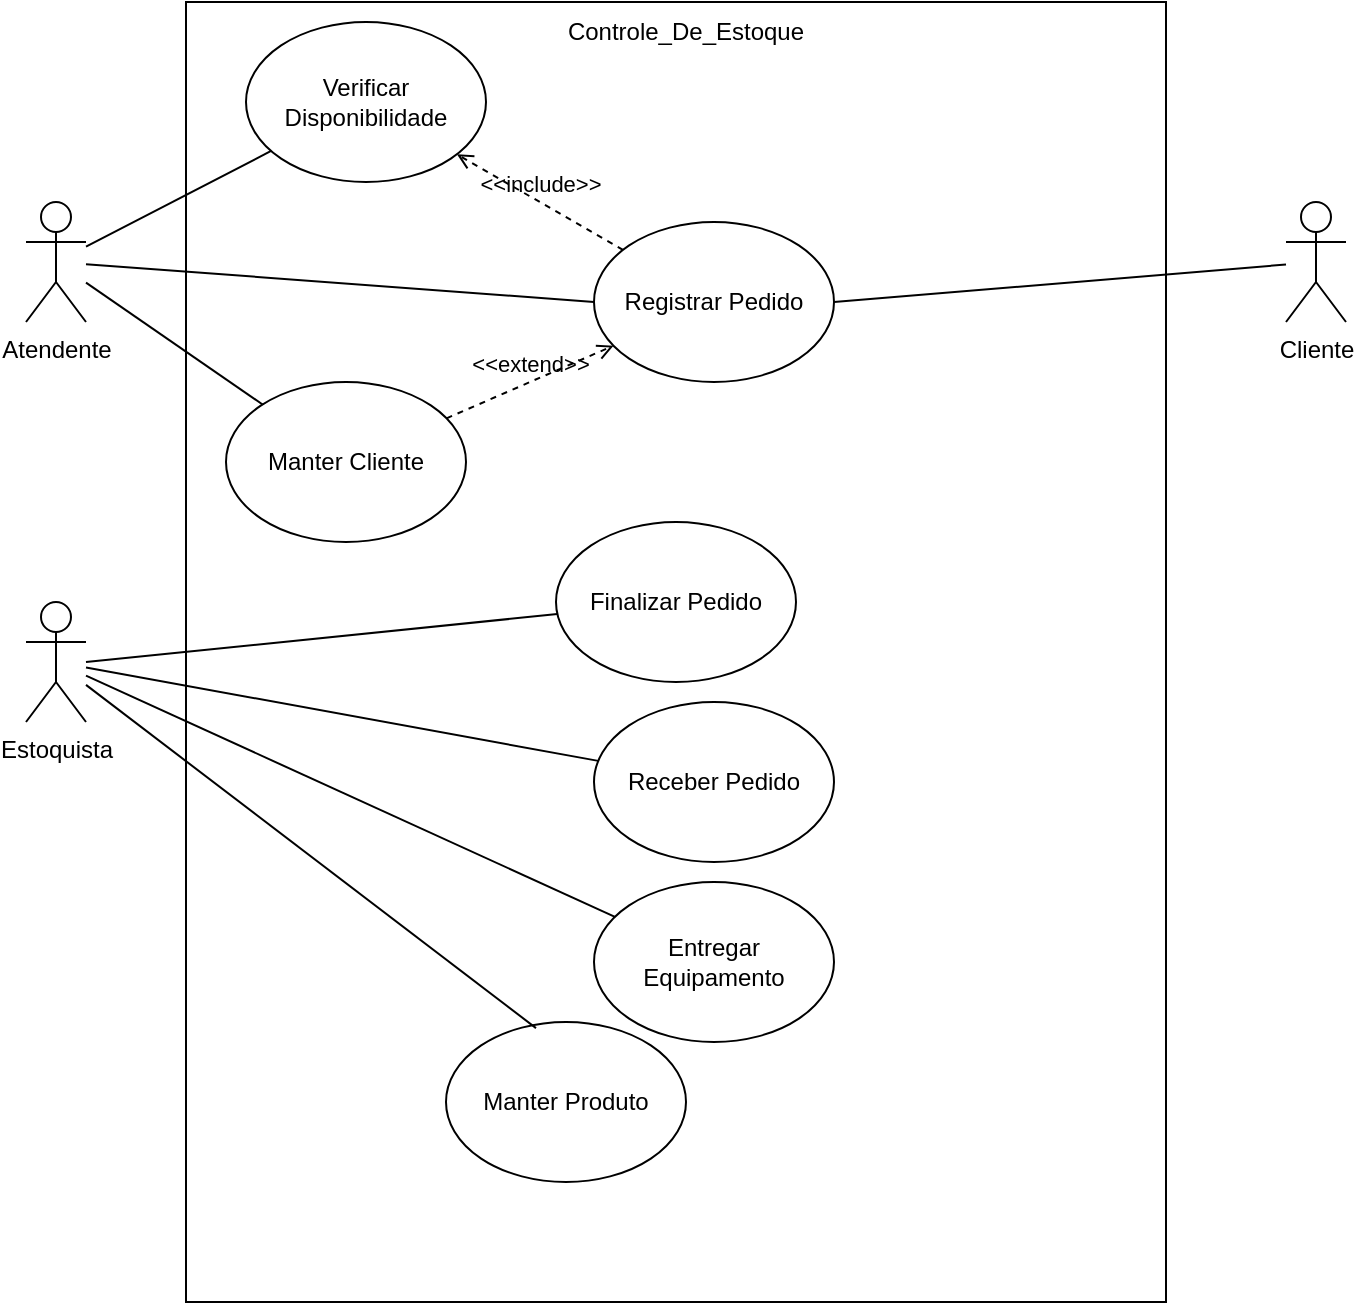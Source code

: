 <mxfile version="18.2.0" type="device"><diagram id="QGZHev9D0IuyetjTbbeL" name="Page-1"><mxGraphModel dx="1381" dy="764" grid="1" gridSize="10" guides="1" tooltips="1" connect="1" arrows="1" fold="1" page="1" pageScale="1" pageWidth="827" pageHeight="1169" math="0" shadow="0"><root><mxCell id="0"/><mxCell id="1" parent="0"/><mxCell id="RZEpzb0d1vN99tMmYDsz-1" value="Atendente&lt;br&gt;" style="shape=umlActor;verticalLabelPosition=bottom;verticalAlign=top;html=1;outlineConnect=0;" parent="1" vertex="1"><mxGeometry x="70" y="130" width="30" height="60" as="geometry"/></mxCell><mxCell id="RZEpzb0d1vN99tMmYDsz-2" value="Estoquista" style="shape=umlActor;verticalLabelPosition=bottom;verticalAlign=top;html=1;outlineConnect=0;" parent="1" vertex="1"><mxGeometry x="70" y="330" width="30" height="60" as="geometry"/></mxCell><mxCell id="RZEpzb0d1vN99tMmYDsz-3" value="Cliente&lt;br&gt;" style="shape=umlActor;verticalLabelPosition=bottom;verticalAlign=top;html=1;outlineConnect=0;" parent="1" vertex="1"><mxGeometry x="700" y="130" width="30" height="60" as="geometry"/></mxCell><mxCell id="RZEpzb0d1vN99tMmYDsz-4" value="" style="rounded=0;whiteSpace=wrap;html=1;" parent="1" vertex="1"><mxGeometry x="150" y="30" width="490" height="650" as="geometry"/></mxCell><mxCell id="RZEpzb0d1vN99tMmYDsz-8" value="Registrar Pedido" style="ellipse;whiteSpace=wrap;html=1;" parent="1" vertex="1"><mxGeometry x="354" y="140" width="120" height="80" as="geometry"/></mxCell><mxCell id="RZEpzb0d1vN99tMmYDsz-10" value="" style="endArrow=none;html=1;rounded=0;exitX=1;exitY=0.5;exitDx=0;exitDy=0;" parent="1" source="RZEpzb0d1vN99tMmYDsz-8" target="RZEpzb0d1vN99tMmYDsz-3" edge="1"><mxGeometry width="50" height="50" relative="1" as="geometry"><mxPoint x="300" y="270" as="sourcePoint"/><mxPoint x="350" y="220" as="targetPoint"/></mxGeometry></mxCell><mxCell id="RZEpzb0d1vN99tMmYDsz-15" value="" style="endArrow=none;html=1;rounded=0;entryX=0;entryY=0.5;entryDx=0;entryDy=0;" parent="1" source="RZEpzb0d1vN99tMmYDsz-1" target="RZEpzb0d1vN99tMmYDsz-8" edge="1"><mxGeometry width="50" height="50" relative="1" as="geometry"><mxPoint x="280" y="190" as="sourcePoint"/><mxPoint x="330" y="140" as="targetPoint"/></mxGeometry></mxCell><mxCell id="RZEpzb0d1vN99tMmYDsz-17" value="" style="endArrow=none;html=1;rounded=0;" parent="1" source="RZEpzb0d1vN99tMmYDsz-2" target="RoSiMeQ79vouTkQTMDVQ-1" edge="1"><mxGeometry width="50" height="50" relative="1" as="geometry"><mxPoint x="90" y="380" as="sourcePoint"/><mxPoint x="100" y="280" as="targetPoint"/></mxGeometry></mxCell><mxCell id="RZEpzb0d1vN99tMmYDsz-18" value="Verificar Disponibilidade" style="ellipse;whiteSpace=wrap;html=1;" parent="1" vertex="1"><mxGeometry x="180" y="40" width="120" height="80" as="geometry"/></mxCell><mxCell id="RZEpzb0d1vN99tMmYDsz-20" value="Entregar Equipamento&lt;br&gt;" style="ellipse;whiteSpace=wrap;html=1;" parent="1" vertex="1"><mxGeometry x="354" y="470" width="120" height="80" as="geometry"/></mxCell><mxCell id="RZEpzb0d1vN99tMmYDsz-21" value="" style="endArrow=none;html=1;rounded=0;" parent="1" source="RZEpzb0d1vN99tMmYDsz-2" target="RZEpzb0d1vN99tMmYDsz-20" edge="1"><mxGeometry width="50" height="50" relative="1" as="geometry"><mxPoint x="90" y="410" as="sourcePoint"/><mxPoint x="160" y="320" as="targetPoint"/></mxGeometry></mxCell><mxCell id="RoSiMeQ79vouTkQTMDVQ-1" value="Receber Pedido&lt;br&gt;" style="ellipse;whiteSpace=wrap;html=1;" parent="1" vertex="1"><mxGeometry x="354" y="380" width="120" height="80" as="geometry"/></mxCell><mxCell id="RoSiMeQ79vouTkQTMDVQ-2" value="Finalizar Pedido" style="ellipse;whiteSpace=wrap;html=1;" parent="1" vertex="1"><mxGeometry x="335" y="290" width="120" height="80" as="geometry"/></mxCell><mxCell id="RoSiMeQ79vouTkQTMDVQ-3" value="" style="endArrow=none;html=1;rounded=0;" parent="1" target="RoSiMeQ79vouTkQTMDVQ-2" edge="1"><mxGeometry width="50" height="50" relative="1" as="geometry"><mxPoint x="100" y="360" as="sourcePoint"/><mxPoint x="190" y="300" as="targetPoint"/></mxGeometry></mxCell><mxCell id="RoSiMeQ79vouTkQTMDVQ-5" value="&amp;lt;&amp;lt;include&amp;gt;&amp;gt;" style="html=1;verticalAlign=bottom;labelBackgroundColor=none;endArrow=open;endFill=0;dashed=1;rounded=0;" parent="1" source="RZEpzb0d1vN99tMmYDsz-8" target="RZEpzb0d1vN99tMmYDsz-18" edge="1"><mxGeometry width="160" relative="1" as="geometry"><mxPoint x="260" y="210" as="sourcePoint"/><mxPoint x="420" y="210" as="targetPoint"/><Array as="points"/></mxGeometry></mxCell><mxCell id="RoSiMeQ79vouTkQTMDVQ-6" value="" style="endArrow=none;html=1;rounded=0;" parent="1" source="RZEpzb0d1vN99tMmYDsz-1" target="RZEpzb0d1vN99tMmYDsz-18" edge="1"><mxGeometry width="50" height="50" relative="1" as="geometry"><mxPoint x="300" y="270" as="sourcePoint"/><mxPoint x="350" y="220" as="targetPoint"/></mxGeometry></mxCell><mxCell id="xcmNgeSno5Mkv_4-td6Y-3" value="&amp;lt;&amp;lt;extend&amp;gt;&amp;gt;" style="html=1;verticalAlign=bottom;labelBackgroundColor=none;endArrow=open;endFill=0;dashed=1;rounded=0;" parent="1" source="xcmNgeSno5Mkv_4-td6Y-5" target="RZEpzb0d1vN99tMmYDsz-8" edge="1"><mxGeometry width="160" relative="1" as="geometry"><mxPoint x="290" y="210" as="sourcePoint"/><mxPoint x="446" y="210" as="targetPoint"/></mxGeometry></mxCell><mxCell id="xcmNgeSno5Mkv_4-td6Y-5" value="Manter Cliente" style="ellipse;whiteSpace=wrap;html=1;" parent="1" vertex="1"><mxGeometry x="170" y="220" width="120" height="80" as="geometry"/></mxCell><mxCell id="xcmNgeSno5Mkv_4-td6Y-6" value="" style="endArrow=none;html=1;rounded=0;" parent="1" source="RZEpzb0d1vN99tMmYDsz-1" target="xcmNgeSno5Mkv_4-td6Y-5" edge="1"><mxGeometry width="50" height="50" relative="1" as="geometry"><mxPoint x="80" y="240" as="sourcePoint"/><mxPoint x="130" y="190" as="targetPoint"/></mxGeometry></mxCell><mxCell id="P_Zf0Cn-aHxJhapDWkYh-1" value="Controle_De_Estoque" style="text;html=1;strokeColor=none;fillColor=none;align=center;verticalAlign=middle;whiteSpace=wrap;rounded=0;" parent="1" vertex="1"><mxGeometry x="267" y="30" width="266" height="30" as="geometry"/></mxCell><mxCell id="Lbsa5ZNpXQBRDPOKyGvy-1" value="Manter Produto" style="ellipse;whiteSpace=wrap;html=1;" vertex="1" parent="1"><mxGeometry x="280" y="540" width="120" height="80" as="geometry"/></mxCell><mxCell id="Lbsa5ZNpXQBRDPOKyGvy-2" value="" style="endArrow=none;html=1;rounded=0;entryX=0.375;entryY=0.038;entryDx=0;entryDy=0;entryPerimeter=0;" edge="1" parent="1" source="RZEpzb0d1vN99tMmYDsz-2" target="Lbsa5ZNpXQBRDPOKyGvy-1"><mxGeometry width="50" height="50" relative="1" as="geometry"><mxPoint x="200" y="530" as="sourcePoint"/><mxPoint x="250" y="480" as="targetPoint"/></mxGeometry></mxCell></root></mxGraphModel></diagram></mxfile>